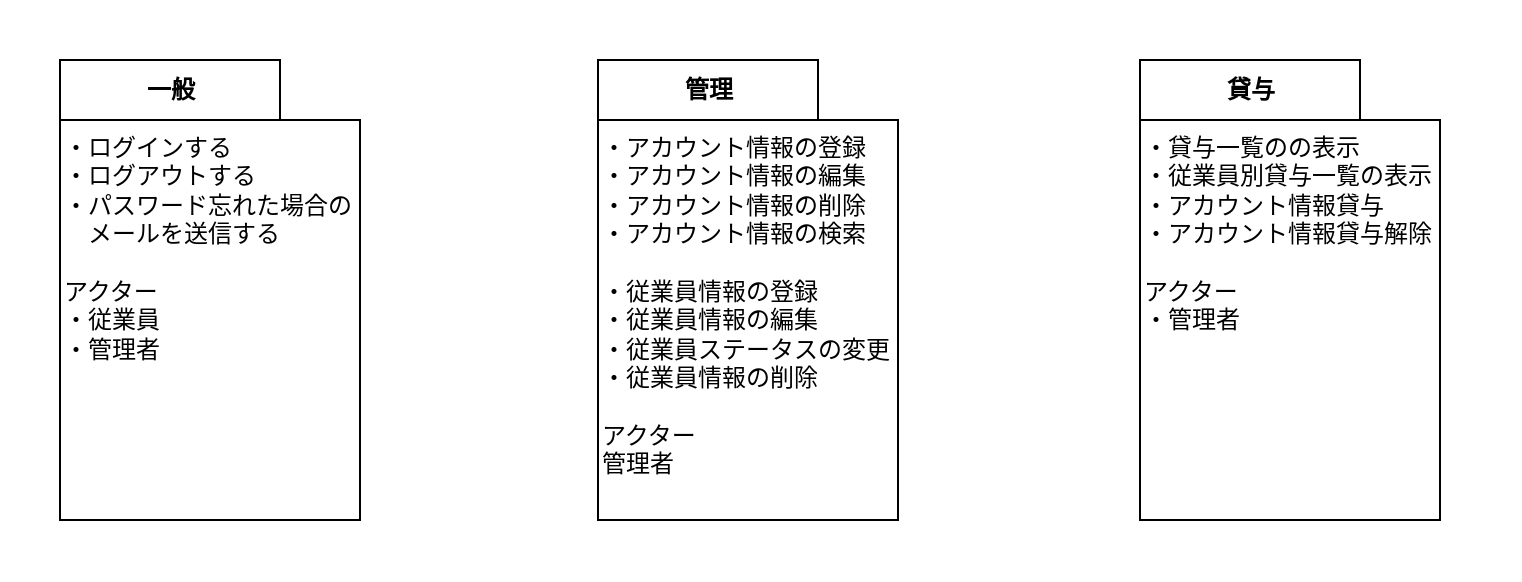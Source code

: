 <mxfile>
    <diagram id="x2eFTlnHeFGsjurBSuzS" name="ページ1">
        <mxGraphModel dx="1396" dy="595" grid="1" gridSize="10" guides="1" tooltips="1" connect="1" arrows="1" fold="1" page="1" pageScale="1" pageWidth="827" pageHeight="1169" math="0" shadow="0">
            <root>
                <mxCell id="0"/>
                <mxCell id="1" parent="0"/>
                <mxCell id="2" value="" style="rounded=0;whiteSpace=wrap;html=1;fontColor=default;strokeColor=none;" vertex="1" parent="1">
                    <mxGeometry x="40" y="310" width="760" height="290" as="geometry"/>
                </mxCell>
                <mxCell id="3" value="一般" style="shape=folder;fontStyle=1;tabWidth=110;tabHeight=30;tabPosition=left;html=1;boundedLbl=1;labelInHeader=1;container=1;collapsible=0;" vertex="1" parent="1">
                    <mxGeometry x="70" y="340" width="150" height="230" as="geometry"/>
                </mxCell>
                <mxCell id="4" value="・ログインする&lt;br&gt;・ログアウトする&lt;br&gt;・パスワード忘れた場合の&lt;br&gt;　メールを送信する&lt;br&gt;&lt;br&gt;アクター&lt;br&gt;・従業員&lt;br&gt;・管理者" style="html=1;strokeColor=none;resizeWidth=1;resizeHeight=1;fillColor=none;part=1;connectable=0;allowArrows=0;deletable=0;align=left;verticalAlign=top;" vertex="1" parent="3">
                    <mxGeometry width="150" height="200" relative="1" as="geometry">
                        <mxPoint y="30" as="offset"/>
                    </mxGeometry>
                </mxCell>
                <mxCell id="5" value="管理" style="shape=folder;fontStyle=1;tabWidth=110;tabHeight=30;tabPosition=left;html=1;boundedLbl=1;labelInHeader=1;container=1;collapsible=0;" vertex="1" parent="1">
                    <mxGeometry x="339" y="340" width="150" height="230" as="geometry"/>
                </mxCell>
                <mxCell id="6" value="・アカウント情報の登録&lt;br&gt;・アカウント情報の編集&lt;br&gt;・アカウント情報の削除&lt;br&gt;・アカウント情報の検索&lt;br&gt;&lt;br&gt;・従業員情報の登録&lt;br&gt;・従業員情報の編集&lt;br&gt;・従業員ステータスの変更&lt;br&gt;・従業員情報の削除&lt;br&gt;&lt;br&gt;アクター&lt;br&gt;管理者" style="html=1;strokeColor=none;resizeWidth=1;resizeHeight=1;fillColor=none;part=1;connectable=0;allowArrows=0;deletable=0;align=left;verticalAlign=top;" vertex="1" parent="5">
                    <mxGeometry width="150" height="200" relative="1" as="geometry">
                        <mxPoint y="30" as="offset"/>
                    </mxGeometry>
                </mxCell>
                <mxCell id="7" value="貸与" style="shape=folder;fontStyle=1;tabWidth=110;tabHeight=30;tabPosition=left;html=1;boundedLbl=1;labelInHeader=1;container=1;collapsible=0;" vertex="1" parent="1">
                    <mxGeometry x="610" y="340" width="150" height="230" as="geometry"/>
                </mxCell>
                <mxCell id="8" value="・貸与一覧のの表示&lt;br&gt;・従業員別貸与一覧の表示&lt;br&gt;・アカウント情報貸与&lt;br&gt;・アカウント情報貸与解除&lt;br&gt;&lt;br&gt;アクター&lt;br&gt;・管理者" style="html=1;strokeColor=none;resizeWidth=1;resizeHeight=1;fillColor=none;part=1;connectable=0;allowArrows=0;deletable=0;align=left;verticalAlign=top;" vertex="1" parent="7">
                    <mxGeometry width="150" height="200" relative="1" as="geometry">
                        <mxPoint y="30" as="offset"/>
                    </mxGeometry>
                </mxCell>
            </root>
        </mxGraphModel>
    </diagram>
</mxfile>